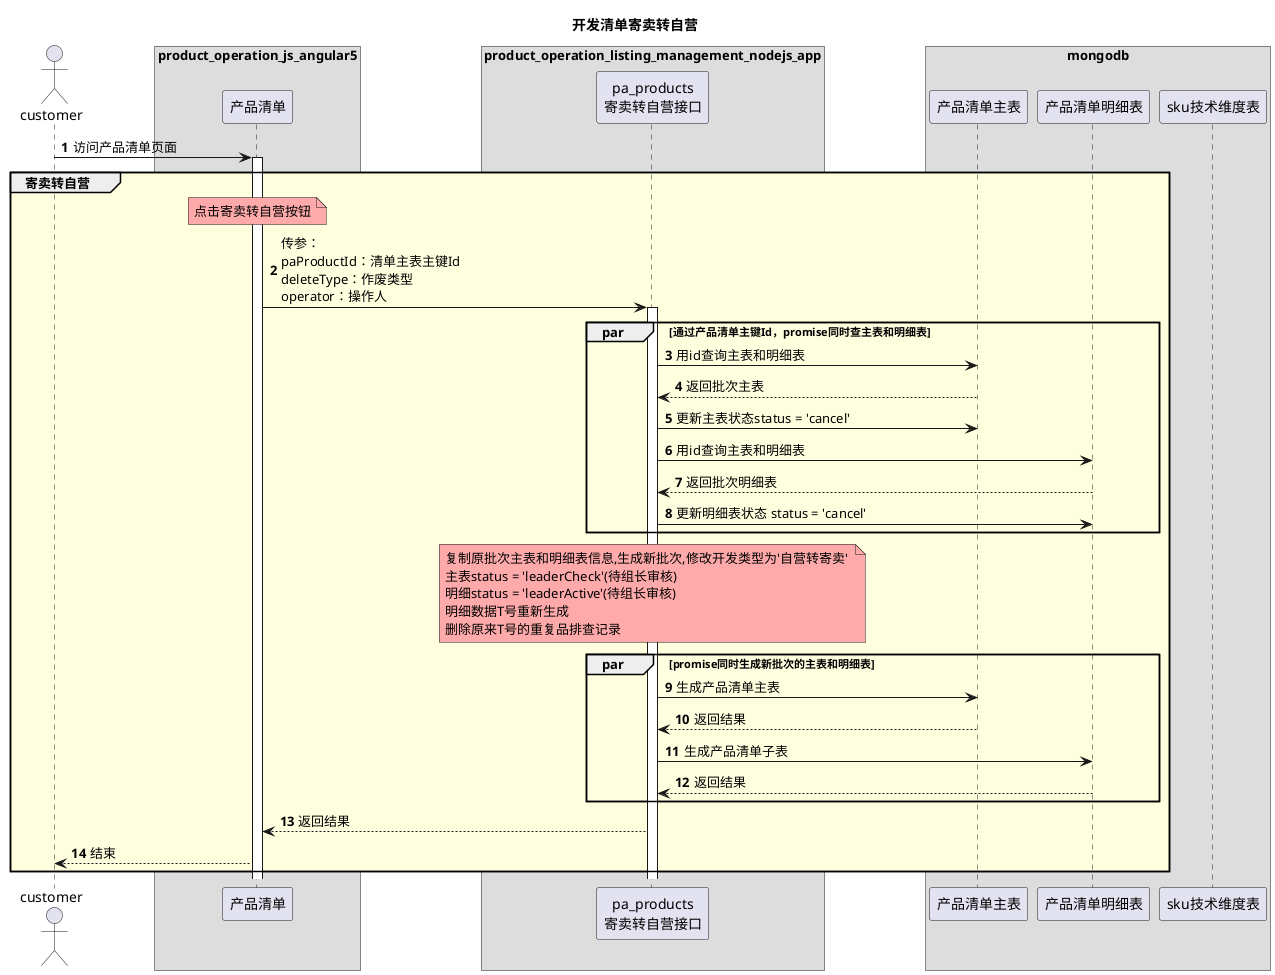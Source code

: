 @startuml
title 开发清单寄卖转自营
autonumber


actor "customer" as customer

box "product_operation_js_angular5"
participant "产品清单" as web
end box

box "product_operation_listing_management_nodejs_app"
participant "pa_products\n寄卖转自营接口" as node1
end box

box "mongodb"
participant "产品清单主表" as db1
participant "产品清单明细表" as db2
participant "sku技术维度表" as db3
end box


customer -> web : 访问产品清单页面

group #lightYellow 寄卖转自营


activate web
note over web#FFAAAA: 点击寄卖转自营按钮
web -> node1 : 传参：\npaProductId：清单主表主键Id\ndeleteType：作废类型\noperator：操作人
activate node1
Par 通过产品清单主键Id，promise同时查主表和明细表

node1 ->db1 : 用id查询主表和明细表
db1 --> node1 : 返回批次主表
node1 -> db1 : 更新主表状态status = 'cancel'
node1 ->db2 : 用id查询主表和明细表
db2 --> node1 : 返回批次明细表
node1 -> db2 : 更新明细表状态 status = 'cancel'
end

note over node1#FFAAAA: 复制原批次主表和明细表信息,生成新批次,修改开发类型为'自营转寄卖'\t\n主表status = 'leaderCheck'(待组长审核)\t\n明细status = 'leaderActive'(待组长审核)\t\n明细数据T号重新生成\n删除原来T号的重复品排查记录

Par promise同时生成新批次的主表和明细表

node1 ->db1 : 生成产品清单主表
db1 --> node1 : 返回结果
node1 -> db2 : 生成产品清单子表
db2 --> node1 : 返回结果

end

node1 --> web : 返回结果
web --> customer : 结束
end



@enduml
